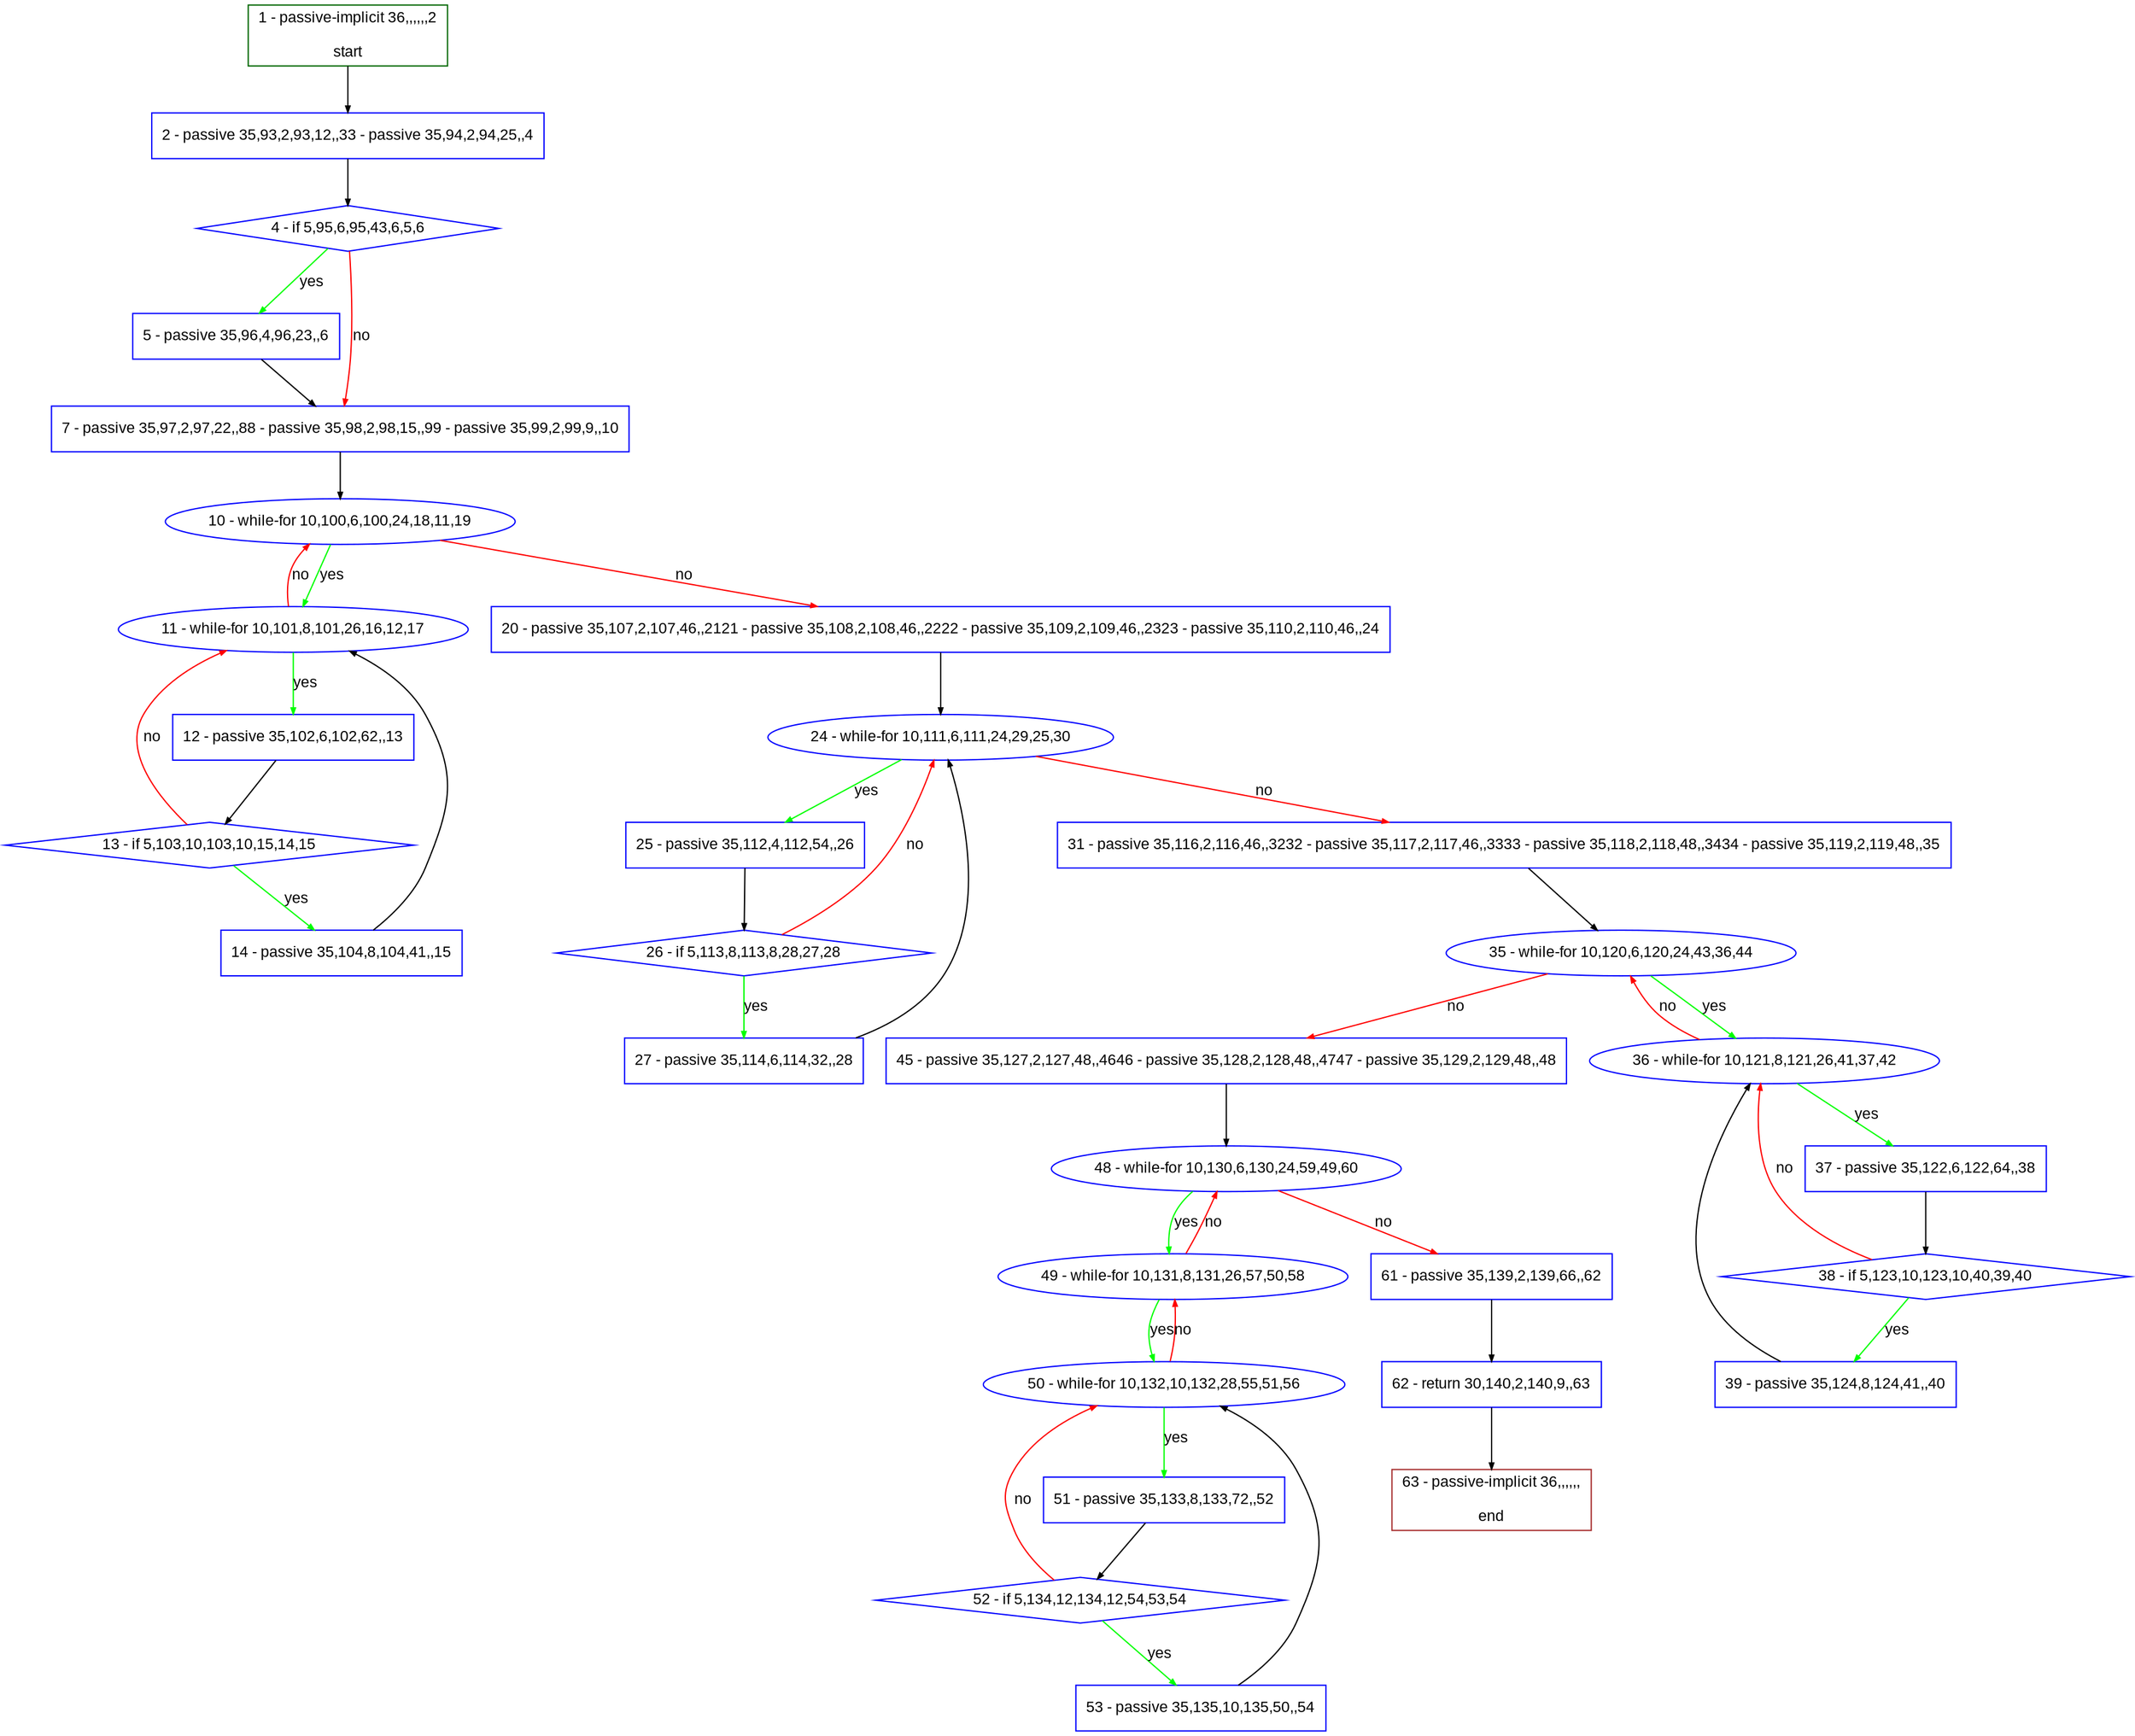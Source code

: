 digraph "" {
  graph [pack="true", label="", fontsize="12", packmode="clust", fontname="Arial", fillcolor="#FFFFCC", bgcolor="white", style="rounded,filled", compound="true"];
  node [node_initialized="no", label="", color="grey", fontsize="12", fillcolor="white", fontname="Arial", style="filled", shape="rectangle", compound="true", fixedsize="false"];
  edge [fontcolor="black", arrowhead="normal", arrowtail="none", arrowsize="0.5", ltail="", label="", color="black", fontsize="12", lhead="", fontname="Arial", dir="forward", compound="true"];
  __N1 [label="2 - passive 35,93,2,93,12,,33 - passive 35,94,2,94,25,,4", color="#0000ff", fillcolor="#ffffff", style="filled", shape="box"];
  __N2 [label="1 - passive-implicit 36,,,,,,2\n\nstart", color="#006400", fillcolor="#ffffff", style="filled", shape="box"];
  __N3 [label="4 - if 5,95,6,95,43,6,5,6", color="#0000ff", fillcolor="#ffffff", style="filled", shape="diamond"];
  __N4 [label="5 - passive 35,96,4,96,23,,6", color="#0000ff", fillcolor="#ffffff", style="filled", shape="box"];
  __N5 [label="7 - passive 35,97,2,97,22,,88 - passive 35,98,2,98,15,,99 - passive 35,99,2,99,9,,10", color="#0000ff", fillcolor="#ffffff", style="filled", shape="box"];
  __N6 [label="10 - while-for 10,100,6,100,24,18,11,19", color="#0000ff", fillcolor="#ffffff", style="filled", shape="oval"];
  __N7 [label="11 - while-for 10,101,8,101,26,16,12,17", color="#0000ff", fillcolor="#ffffff", style="filled", shape="oval"];
  __N8 [label="20 - passive 35,107,2,107,46,,2121 - passive 35,108,2,108,46,,2222 - passive 35,109,2,109,46,,2323 - passive 35,110,2,110,46,,24", color="#0000ff", fillcolor="#ffffff", style="filled", shape="box"];
  __N9 [label="12 - passive 35,102,6,102,62,,13", color="#0000ff", fillcolor="#ffffff", style="filled", shape="box"];
  __N10 [label="13 - if 5,103,10,103,10,15,14,15", color="#0000ff", fillcolor="#ffffff", style="filled", shape="diamond"];
  __N11 [label="14 - passive 35,104,8,104,41,,15", color="#0000ff", fillcolor="#ffffff", style="filled", shape="box"];
  __N12 [label="24 - while-for 10,111,6,111,24,29,25,30", color="#0000ff", fillcolor="#ffffff", style="filled", shape="oval"];
  __N13 [label="25 - passive 35,112,4,112,54,,26", color="#0000ff", fillcolor="#ffffff", style="filled", shape="box"];
  __N14 [label="31 - passive 35,116,2,116,46,,3232 - passive 35,117,2,117,46,,3333 - passive 35,118,2,118,48,,3434 - passive 35,119,2,119,48,,35", color="#0000ff", fillcolor="#ffffff", style="filled", shape="box"];
  __N15 [label="26 - if 5,113,8,113,8,28,27,28", color="#0000ff", fillcolor="#ffffff", style="filled", shape="diamond"];
  __N16 [label="27 - passive 35,114,6,114,32,,28", color="#0000ff", fillcolor="#ffffff", style="filled", shape="box"];
  __N17 [label="35 - while-for 10,120,6,120,24,43,36,44", color="#0000ff", fillcolor="#ffffff", style="filled", shape="oval"];
  __N18 [label="36 - while-for 10,121,8,121,26,41,37,42", color="#0000ff", fillcolor="#ffffff", style="filled", shape="oval"];
  __N19 [label="45 - passive 35,127,2,127,48,,4646 - passive 35,128,2,128,48,,4747 - passive 35,129,2,129,48,,48", color="#0000ff", fillcolor="#ffffff", style="filled", shape="box"];
  __N20 [label="37 - passive 35,122,6,122,64,,38", color="#0000ff", fillcolor="#ffffff", style="filled", shape="box"];
  __N21 [label="38 - if 5,123,10,123,10,40,39,40", color="#0000ff", fillcolor="#ffffff", style="filled", shape="diamond"];
  __N22 [label="39 - passive 35,124,8,124,41,,40", color="#0000ff", fillcolor="#ffffff", style="filled", shape="box"];
  __N23 [label="48 - while-for 10,130,6,130,24,59,49,60", color="#0000ff", fillcolor="#ffffff", style="filled", shape="oval"];
  __N24 [label="49 - while-for 10,131,8,131,26,57,50,58", color="#0000ff", fillcolor="#ffffff", style="filled", shape="oval"];
  __N25 [label="61 - passive 35,139,2,139,66,,62", color="#0000ff", fillcolor="#ffffff", style="filled", shape="box"];
  __N26 [label="50 - while-for 10,132,10,132,28,55,51,56", color="#0000ff", fillcolor="#ffffff", style="filled", shape="oval"];
  __N27 [label="51 - passive 35,133,8,133,72,,52", color="#0000ff", fillcolor="#ffffff", style="filled", shape="box"];
  __N28 [label="52 - if 5,134,12,134,12,54,53,54", color="#0000ff", fillcolor="#ffffff", style="filled", shape="diamond"];
  __N29 [label="53 - passive 35,135,10,135,50,,54", color="#0000ff", fillcolor="#ffffff", style="filled", shape="box"];
  __N30 [label="62 - return 30,140,2,140,9,,63", color="#0000ff", fillcolor="#ffffff", style="filled", shape="box"];
  __N31 [label="63 - passive-implicit 36,,,,,,\n\nend", color="#a52a2a", fillcolor="#ffffff", style="filled", shape="box"];
  __N2 -> __N1 [arrowhead="normal", arrowtail="none", color="#000000", label="", dir="forward"];
  __N1 -> __N3 [arrowhead="normal", arrowtail="none", color="#000000", label="", dir="forward"];
  __N3 -> __N4 [arrowhead="normal", arrowtail="none", color="#00ff00", label="yes", dir="forward"];
  __N3 -> __N5 [arrowhead="normal", arrowtail="none", color="#ff0000", label="no", dir="forward"];
  __N4 -> __N5 [arrowhead="normal", arrowtail="none", color="#000000", label="", dir="forward"];
  __N5 -> __N6 [arrowhead="normal", arrowtail="none", color="#000000", label="", dir="forward"];
  __N6 -> __N7 [arrowhead="normal", arrowtail="none", color="#00ff00", label="yes", dir="forward"];
  __N7 -> __N6 [arrowhead="normal", arrowtail="none", color="#ff0000", label="no", dir="forward"];
  __N6 -> __N8 [arrowhead="normal", arrowtail="none", color="#ff0000", label="no", dir="forward"];
  __N7 -> __N9 [arrowhead="normal", arrowtail="none", color="#00ff00", label="yes", dir="forward"];
  __N9 -> __N10 [arrowhead="normal", arrowtail="none", color="#000000", label="", dir="forward"];
  __N10 -> __N7 [arrowhead="normal", arrowtail="none", color="#ff0000", label="no", dir="forward"];
  __N10 -> __N11 [arrowhead="normal", arrowtail="none", color="#00ff00", label="yes", dir="forward"];
  __N11 -> __N7 [arrowhead="normal", arrowtail="none", color="#000000", label="", dir="forward"];
  __N8 -> __N12 [arrowhead="normal", arrowtail="none", color="#000000", label="", dir="forward"];
  __N12 -> __N13 [arrowhead="normal", arrowtail="none", color="#00ff00", label="yes", dir="forward"];
  __N12 -> __N14 [arrowhead="normal", arrowtail="none", color="#ff0000", label="no", dir="forward"];
  __N13 -> __N15 [arrowhead="normal", arrowtail="none", color="#000000", label="", dir="forward"];
  __N15 -> __N12 [arrowhead="normal", arrowtail="none", color="#ff0000", label="no", dir="forward"];
  __N15 -> __N16 [arrowhead="normal", arrowtail="none", color="#00ff00", label="yes", dir="forward"];
  __N16 -> __N12 [arrowhead="normal", arrowtail="none", color="#000000", label="", dir="forward"];
  __N14 -> __N17 [arrowhead="normal", arrowtail="none", color="#000000", label="", dir="forward"];
  __N17 -> __N18 [arrowhead="normal", arrowtail="none", color="#00ff00", label="yes", dir="forward"];
  __N18 -> __N17 [arrowhead="normal", arrowtail="none", color="#ff0000", label="no", dir="forward"];
  __N17 -> __N19 [arrowhead="normal", arrowtail="none", color="#ff0000", label="no", dir="forward"];
  __N18 -> __N20 [arrowhead="normal", arrowtail="none", color="#00ff00", label="yes", dir="forward"];
  __N20 -> __N21 [arrowhead="normal", arrowtail="none", color="#000000", label="", dir="forward"];
  __N21 -> __N18 [arrowhead="normal", arrowtail="none", color="#ff0000", label="no", dir="forward"];
  __N21 -> __N22 [arrowhead="normal", arrowtail="none", color="#00ff00", label="yes", dir="forward"];
  __N22 -> __N18 [arrowhead="normal", arrowtail="none", color="#000000", label="", dir="forward"];
  __N19 -> __N23 [arrowhead="normal", arrowtail="none", color="#000000", label="", dir="forward"];
  __N23 -> __N24 [arrowhead="normal", arrowtail="none", color="#00ff00", label="yes", dir="forward"];
  __N24 -> __N23 [arrowhead="normal", arrowtail="none", color="#ff0000", label="no", dir="forward"];
  __N23 -> __N25 [arrowhead="normal", arrowtail="none", color="#ff0000", label="no", dir="forward"];
  __N24 -> __N26 [arrowhead="normal", arrowtail="none", color="#00ff00", label="yes", dir="forward"];
  __N26 -> __N24 [arrowhead="normal", arrowtail="none", color="#ff0000", label="no", dir="forward"];
  __N26 -> __N27 [arrowhead="normal", arrowtail="none", color="#00ff00", label="yes", dir="forward"];
  __N27 -> __N28 [arrowhead="normal", arrowtail="none", color="#000000", label="", dir="forward"];
  __N28 -> __N26 [arrowhead="normal", arrowtail="none", color="#ff0000", label="no", dir="forward"];
  __N28 -> __N29 [arrowhead="normal", arrowtail="none", color="#00ff00", label="yes", dir="forward"];
  __N29 -> __N26 [arrowhead="normal", arrowtail="none", color="#000000", label="", dir="forward"];
  __N25 -> __N30 [arrowhead="normal", arrowtail="none", color="#000000", label="", dir="forward"];
  __N30 -> __N31 [arrowhead="normal", arrowtail="none", color="#000000", label="", dir="forward"];
}
